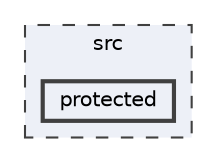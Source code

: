 digraph "D:/Github/Cergy-Meteo/src/protected"
{
 // LATEX_PDF_SIZE
  bgcolor="transparent";
  edge [fontname=Helvetica,fontsize=10,labelfontname=Helvetica,labelfontsize=10];
  node [fontname=Helvetica,fontsize=10,shape=box,height=0.2,width=0.4];
  compound=true
  subgraph clusterdir_68267d1309a1af8e8297ef4c3efbcdba {
    graph [ bgcolor="#edf0f7", pencolor="grey25", label="src", fontname=Helvetica,fontsize=10 style="filled,dashed", URL="dir_68267d1309a1af8e8297ef4c3efbcdba.html",tooltip=""]
  dir_3e03e81f0e5262c44c2999534368c8ef [label="protected", fillcolor="#edf0f7", color="grey25", style="filled,bold", URL="dir_3e03e81f0e5262c44c2999534368c8ef.html",tooltip=""];
  }
}
